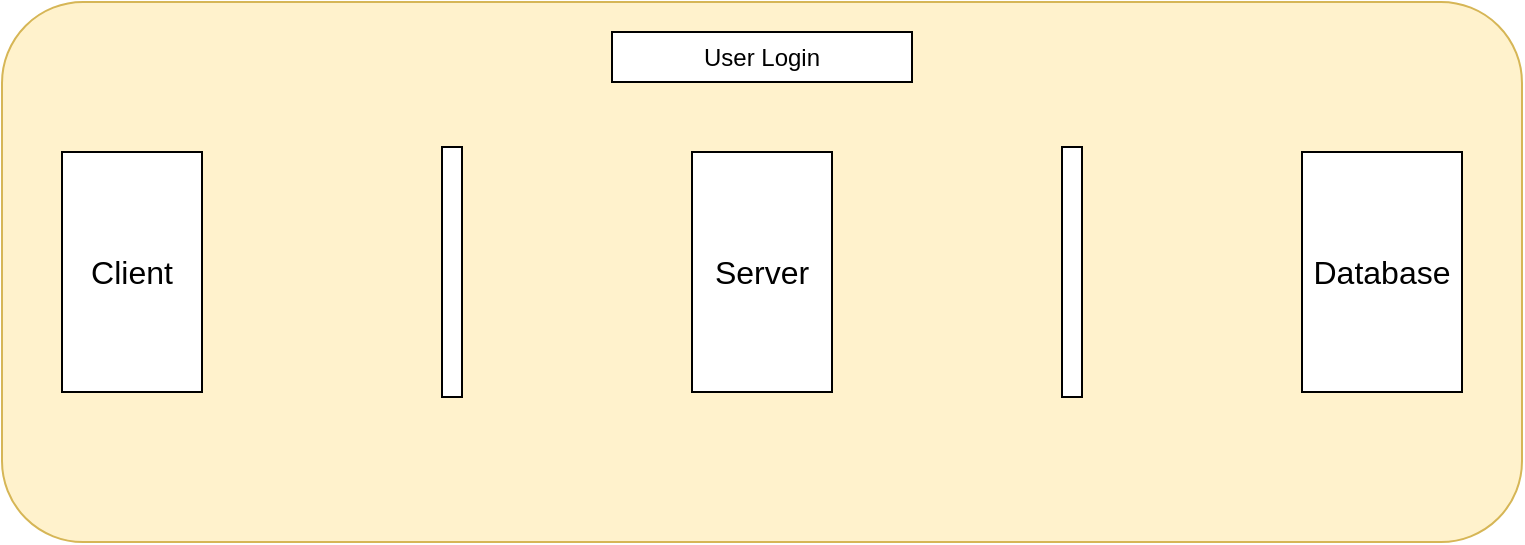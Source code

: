 <mxfile version="24.6.4" type="github">
  <diagram name="Page-1" id="2YBvvXClWsGukQMizWep">
    <mxGraphModel dx="1434" dy="780" grid="1" gridSize="10" guides="1" tooltips="1" connect="1" arrows="1" fold="1" page="1" pageScale="1" pageWidth="850" pageHeight="1100" math="0" shadow="0">
      <root>
        <mxCell id="0" />
        <mxCell id="1" parent="0" />
        <mxCell id="HgkohzaY-IMT7vrD_noD-5" value="" style="rounded=1;whiteSpace=wrap;html=1;fillColor=#fff2cc;strokeColor=#d6b656;" vertex="1" parent="1">
          <mxGeometry x="40" y="240" width="760" height="270" as="geometry" />
        </mxCell>
        <mxCell id="HgkohzaY-IMT7vrD_noD-4" value="&lt;span style=&quot;font-size: 16px;&quot;&gt;Client&lt;/span&gt;" style="rounded=0;whiteSpace=wrap;html=1;" vertex="1" parent="1">
          <mxGeometry x="70" y="315" width="70" height="120" as="geometry" />
        </mxCell>
        <mxCell id="HgkohzaY-IMT7vrD_noD-6" value="User Login" style="rounded=0;whiteSpace=wrap;html=1;" vertex="1" parent="1">
          <mxGeometry x="345" y="255" width="150" height="25" as="geometry" />
        </mxCell>
        <mxCell id="HgkohzaY-IMT7vrD_noD-7" value="&lt;span style=&quot;font-size: 16px;&quot;&gt;Server&lt;/span&gt;" style="rounded=0;whiteSpace=wrap;html=1;" vertex="1" parent="1">
          <mxGeometry x="385" y="315" width="70" height="120" as="geometry" />
        </mxCell>
        <mxCell id="HgkohzaY-IMT7vrD_noD-8" value="&lt;span style=&quot;font-size: 16px;&quot;&gt;Database&lt;/span&gt;" style="rounded=0;whiteSpace=wrap;html=1;" vertex="1" parent="1">
          <mxGeometry x="690" y="315" width="80" height="120" as="geometry" />
        </mxCell>
        <mxCell id="HgkohzaY-IMT7vrD_noD-9" value="" style="rounded=0;whiteSpace=wrap;html=1;" vertex="1" parent="1">
          <mxGeometry x="260" y="312.5" width="10" height="125" as="geometry" />
        </mxCell>
        <mxCell id="HgkohzaY-IMT7vrD_noD-10" value="" style="rounded=0;whiteSpace=wrap;html=1;" vertex="1" parent="1">
          <mxGeometry x="570" y="312.5" width="10" height="125" as="geometry" />
        </mxCell>
      </root>
    </mxGraphModel>
  </diagram>
</mxfile>
